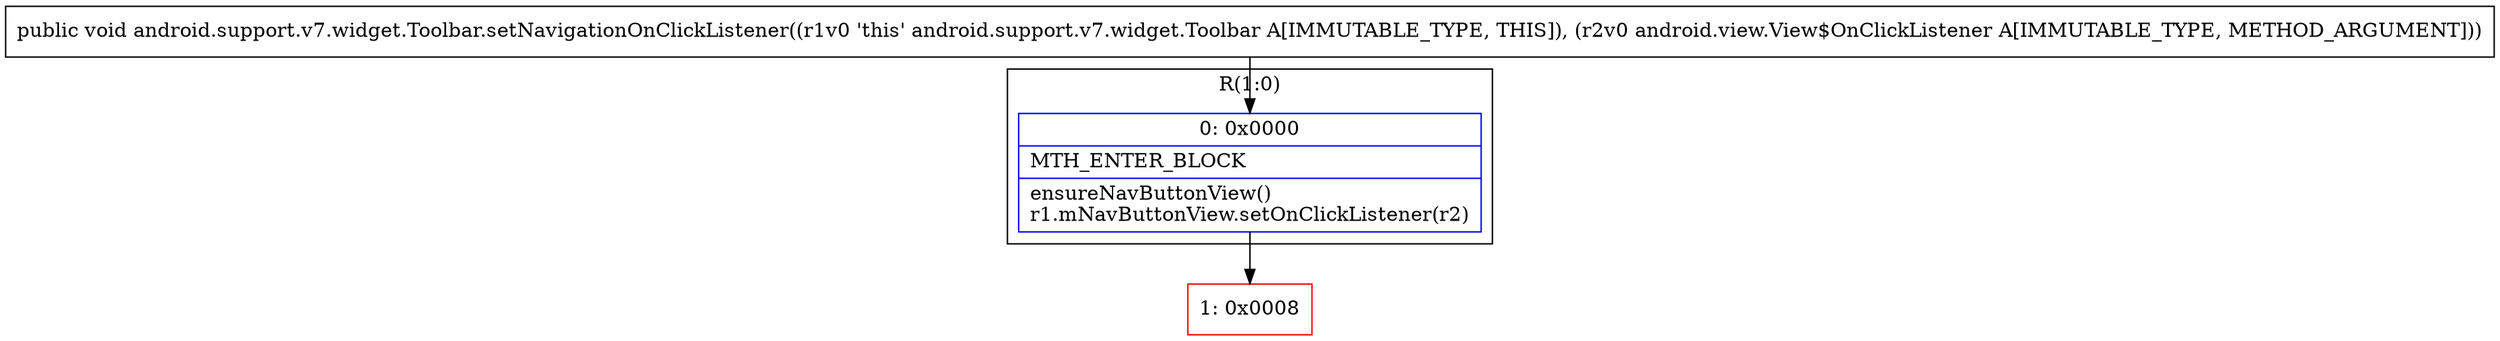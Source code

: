 digraph "CFG forandroid.support.v7.widget.Toolbar.setNavigationOnClickListener(Landroid\/view\/View$OnClickListener;)V" {
subgraph cluster_Region_1953542209 {
label = "R(1:0)";
node [shape=record,color=blue];
Node_0 [shape=record,label="{0\:\ 0x0000|MTH_ENTER_BLOCK\l|ensureNavButtonView()\lr1.mNavButtonView.setOnClickListener(r2)\l}"];
}
Node_1 [shape=record,color=red,label="{1\:\ 0x0008}"];
MethodNode[shape=record,label="{public void android.support.v7.widget.Toolbar.setNavigationOnClickListener((r1v0 'this' android.support.v7.widget.Toolbar A[IMMUTABLE_TYPE, THIS]), (r2v0 android.view.View$OnClickListener A[IMMUTABLE_TYPE, METHOD_ARGUMENT])) }"];
MethodNode -> Node_0;
Node_0 -> Node_1;
}

